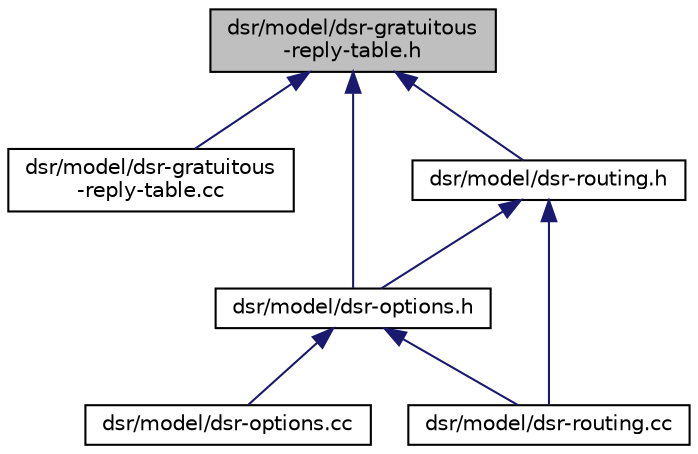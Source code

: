 digraph "dsr/model/dsr-gratuitous-reply-table.h"
{
  edge [fontname="Helvetica",fontsize="10",labelfontname="Helvetica",labelfontsize="10"];
  node [fontname="Helvetica",fontsize="10",shape=record];
  Node1 [label="dsr/model/dsr-gratuitous\l-reply-table.h",height=0.2,width=0.4,color="black", fillcolor="grey75", style="filled", fontcolor="black"];
  Node1 -> Node2 [dir="back",color="midnightblue",fontsize="10",style="solid"];
  Node2 [label="dsr/model/dsr-gratuitous\l-reply-table.cc",height=0.2,width=0.4,color="black", fillcolor="white", style="filled",URL="$d6/dd7/dsr-gratuitous-reply-table_8cc.html"];
  Node1 -> Node3 [dir="back",color="midnightblue",fontsize="10",style="solid"];
  Node3 [label="dsr/model/dsr-routing.h",height=0.2,width=0.4,color="black", fillcolor="white", style="filled",URL="$db/d08/dsr-routing_8h.html"];
  Node3 -> Node4 [dir="back",color="midnightblue",fontsize="10",style="solid"];
  Node4 [label="dsr/model/dsr-options.h",height=0.2,width=0.4,color="black", fillcolor="white", style="filled",URL="$d6/de0/dsr-options_8h.html"];
  Node4 -> Node5 [dir="back",color="midnightblue",fontsize="10",style="solid"];
  Node5 [label="dsr/model/dsr-options.cc",height=0.2,width=0.4,color="black", fillcolor="white", style="filled",URL="$dd/d52/dsr-options_8cc.html"];
  Node4 -> Node6 [dir="back",color="midnightblue",fontsize="10",style="solid"];
  Node6 [label="dsr/model/dsr-routing.cc",height=0.2,width=0.4,color="black", fillcolor="white", style="filled",URL="$d5/d3f/dsr-routing_8cc.html"];
  Node3 -> Node6 [dir="back",color="midnightblue",fontsize="10",style="solid"];
  Node1 -> Node4 [dir="back",color="midnightblue",fontsize="10",style="solid"];
}
